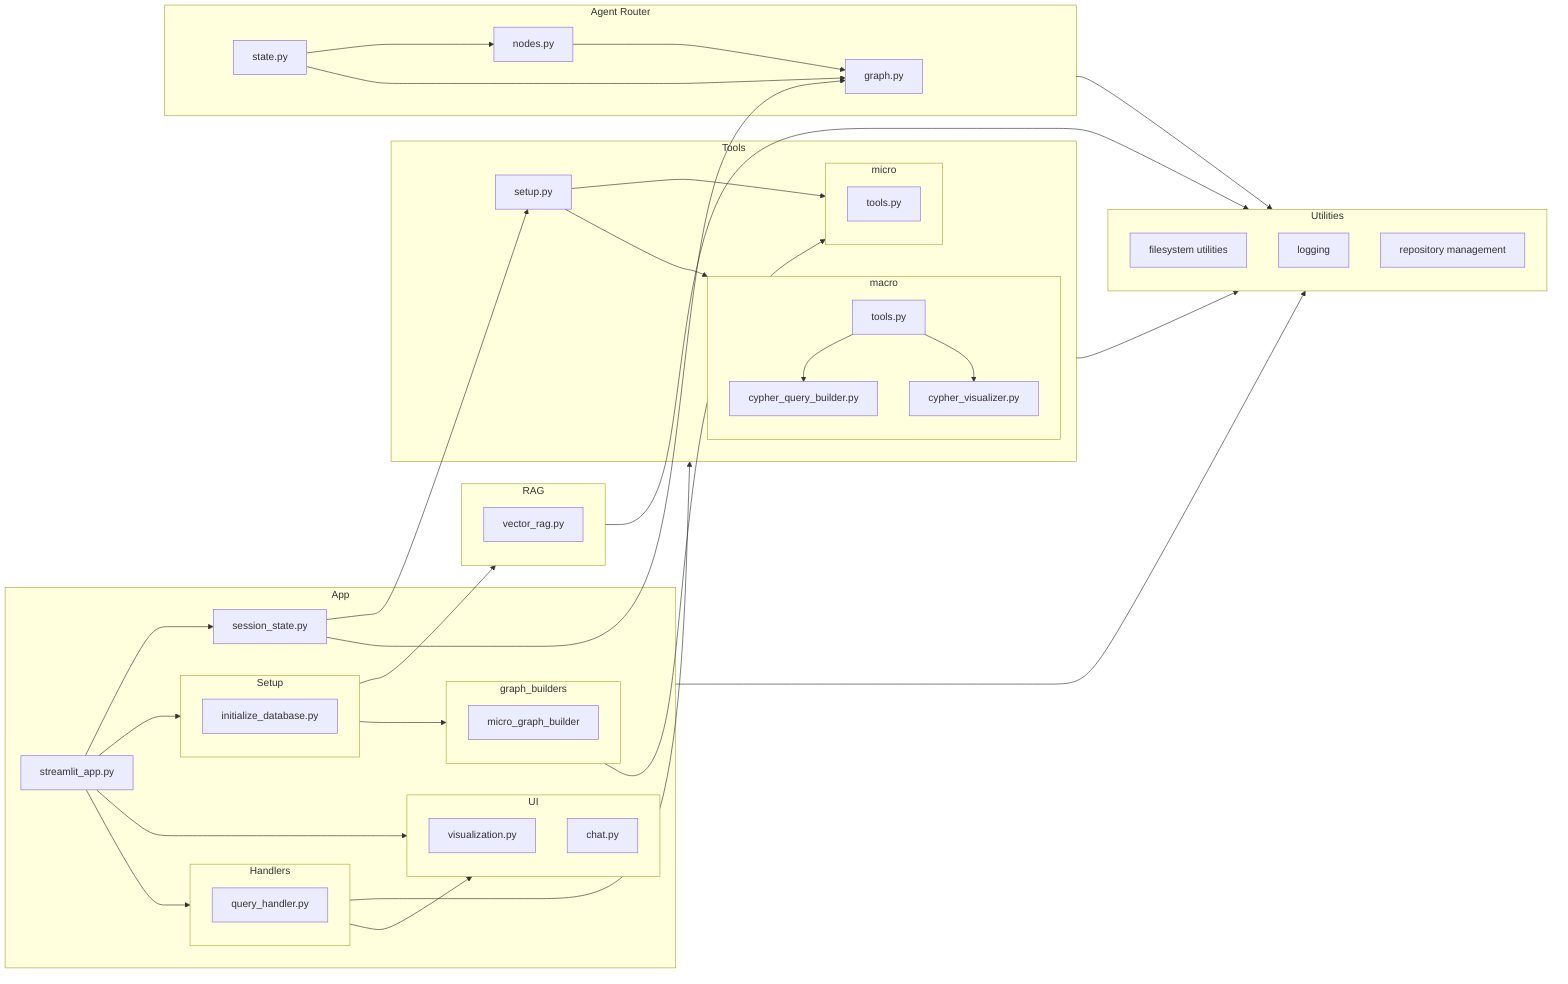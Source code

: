 flowchart LR
    %% App section
    subgraph app["App"]

        main["streamlit_app.py"]

        session["session_state.py"]

        subgraph ui["UI"]
            vis["visualization.py"]
            chat["chat.py"]
        end

        subgraph setup["Setup"]
            init_db["initialize_database.py"]
        end

        subgraph handlers["Handlers"]
            query_handler["query_handler.py"]
        end

        subgraph graph_builders["graph_builders"]
            mgb["micro_graph_builder"]
        end
    end

    %% Tools section
    subgraph tools["Tools"]
        setup_tools["setup.py"]

        subgraph micro["micro"]
            micro_tools["tools.py"]
        end

        subgraph macro["macro"]
            macro_tools["tools.py"]
            cqb["cypher_query_builder.py"]
            cv["cypher_visualizer.py"]
        end
    end

    %% Utility functions
    subgraph utils["Utilities"]
        fs["filesystem utilities"]
        log["logging"]
        repo["repository management"]
    end

    %% RAG components
    subgraph rag["RAG"]
        vector_rag["vector_rag.py"]
    end

    %% Agent Router
    subgraph router["Agent Router"]
        gar["graph.py"]
        nar["nodes.py"]
        sar["state.py"]
    end

    %% Simple connections that avoid undefined references
    main --> session
    main --> setup
    main --> ui
    main --> handlers

    session --> setup_tools
    session --> gar

    sar --> nar
    nar --> gar
    sar --> gar

    app --> utils

    %% log --> fs
    %% log --> repo

    %% setup --> utils
    setup --> rag
    setup --> graph_builders

    router --> utils

    rag --> utils

    handlers --> tools
    handlers --> ui

    tools --> utils
    setup_tools --> micro
    setup_tools --> macro

    graph_builders --> micro

    macro_tools --> cqb
    macro_tools -->cv
